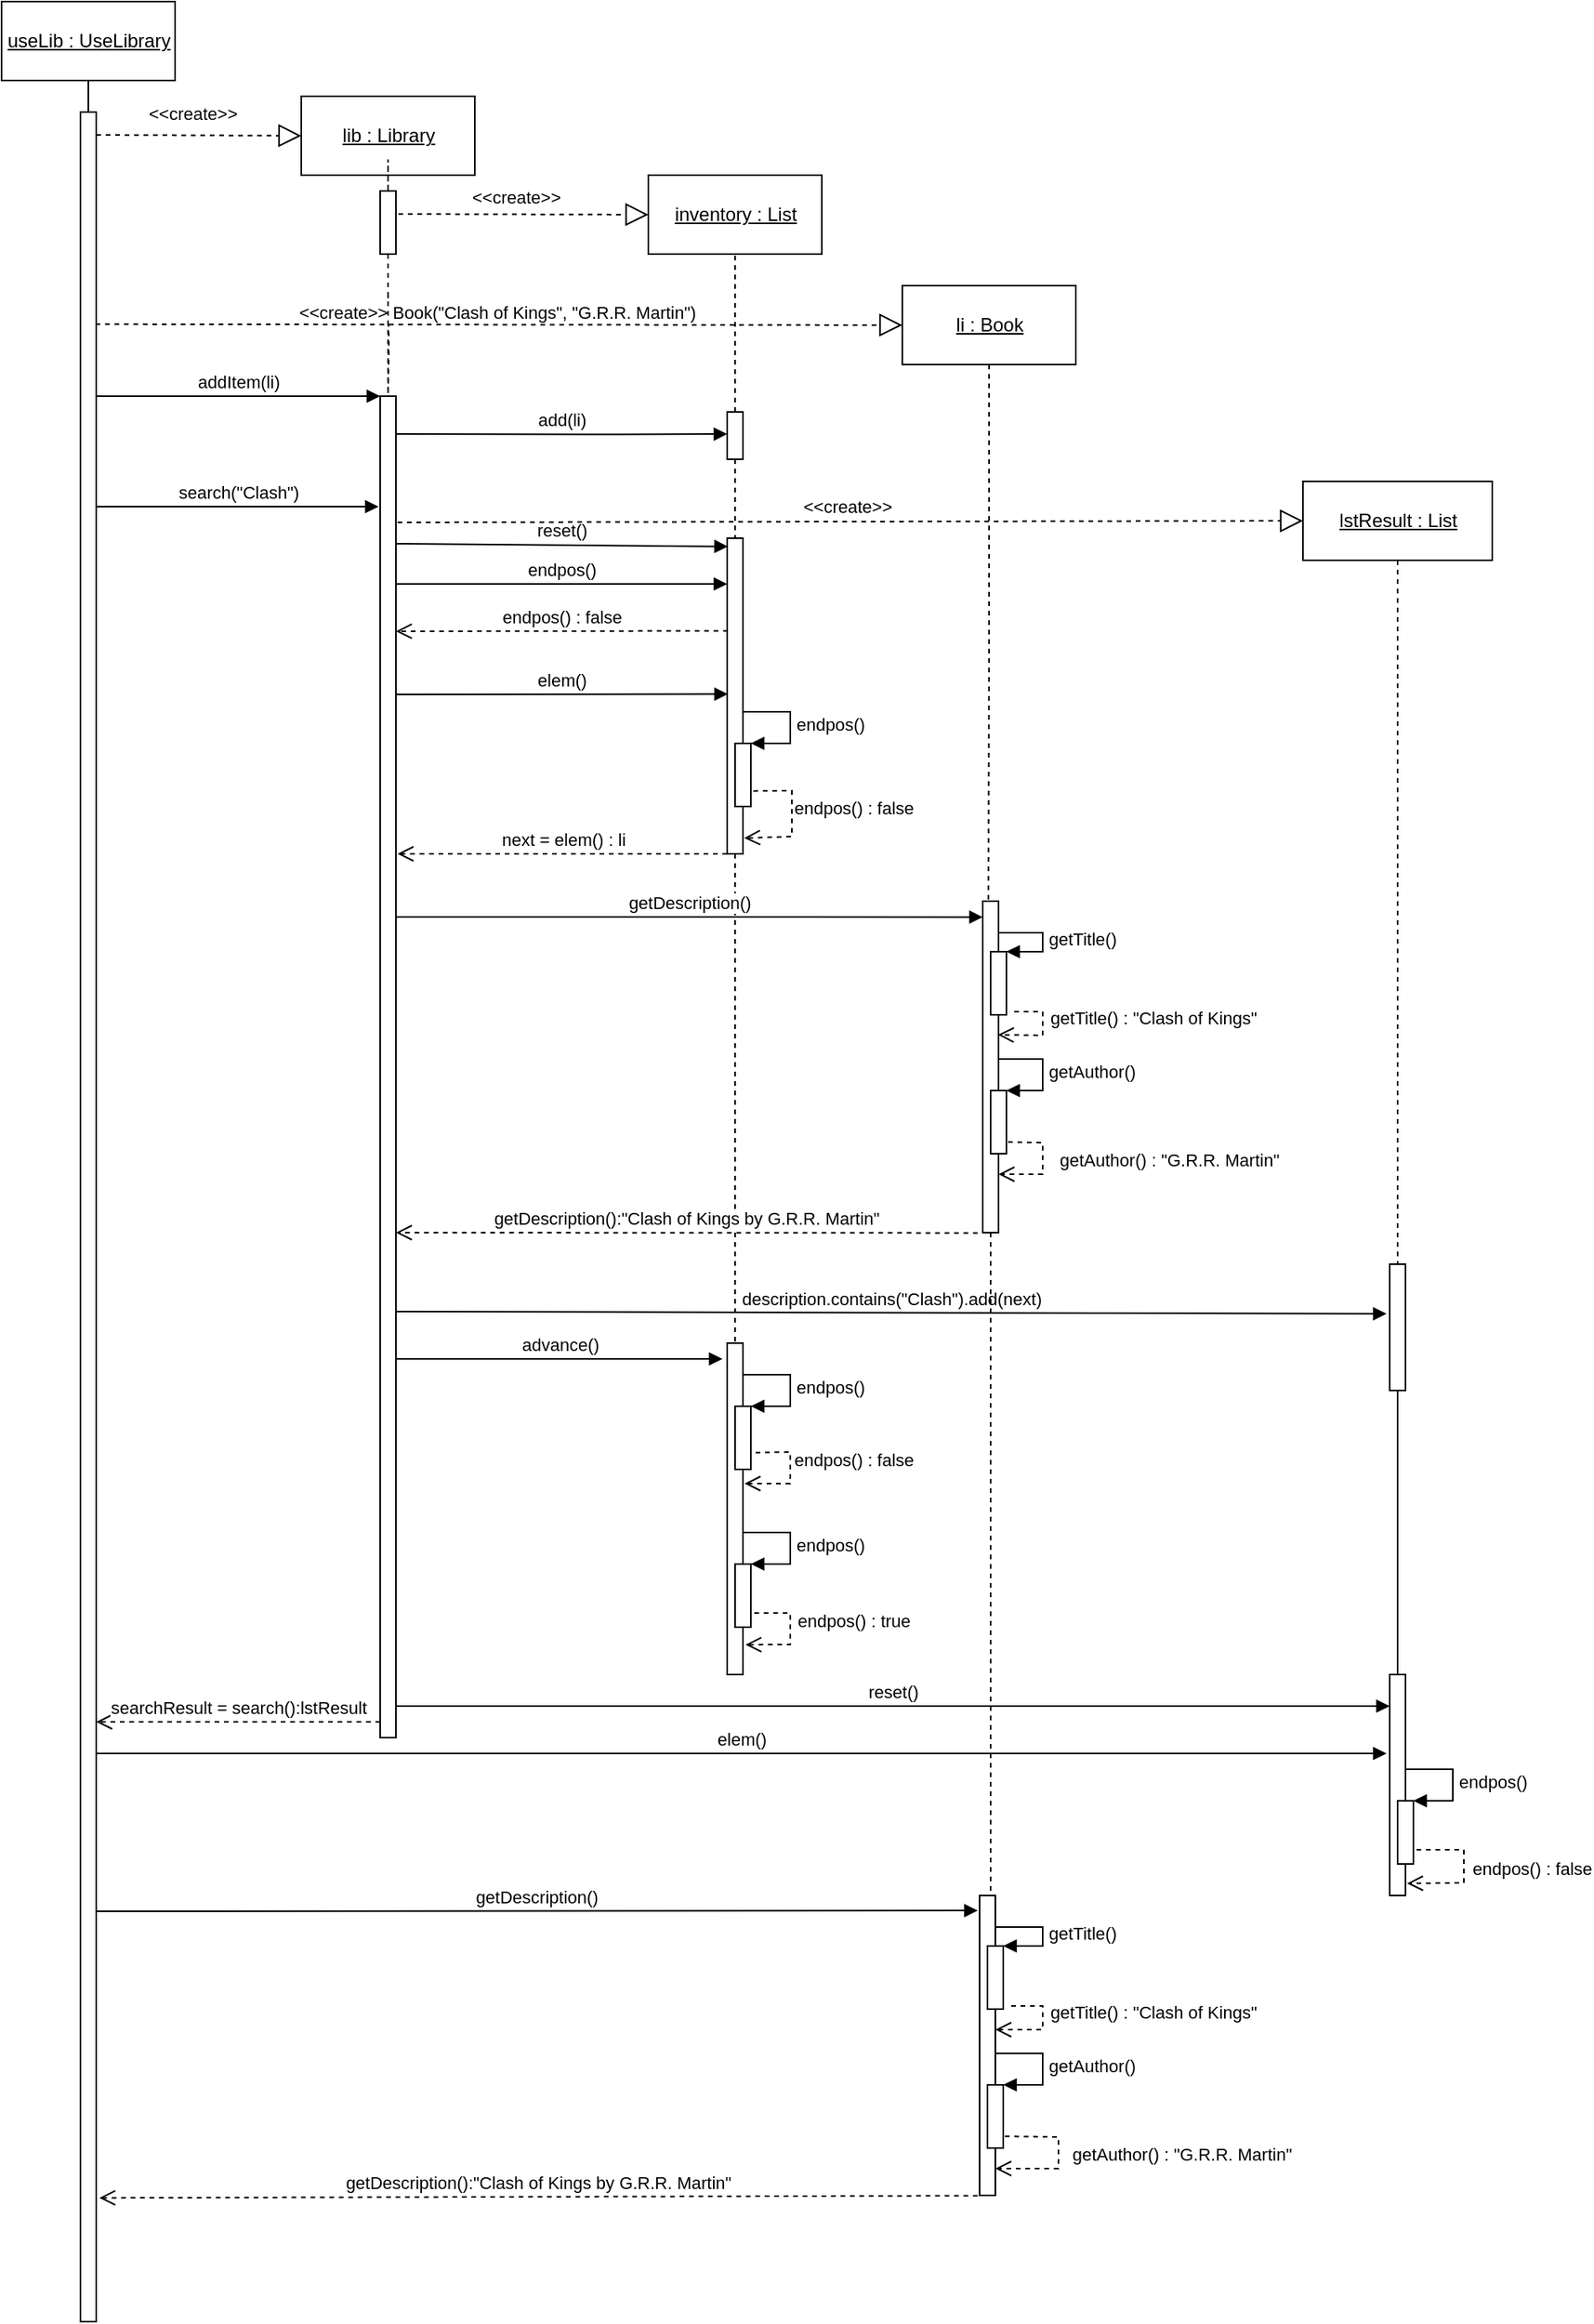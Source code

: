 <mxfile version="14.6.13"><diagram id="nXiOEzf6pxaCd9rLDRf-" name="Page-1"><mxGraphModel dx="1038" dy="443" grid="1" gridSize="10" guides="1" tooltips="1" connect="1" arrows="1" fold="1" page="1" pageScale="1" pageWidth="827" pageHeight="1169" math="0" shadow="0"><root><mxCell id="0"/><mxCell id="1" parent="0"/><mxCell id="dFeZSy8PFEWUYth-4l1c-1" value="Object" style="html=1;" vertex="1" parent="1"><mxGeometry x="40" y="40" width="110" height="50" as="geometry"/></mxCell><mxCell id="dFeZSy8PFEWUYth-4l1c-9" style="edgeStyle=orthogonalEdgeStyle;rounded=0;orthogonalLoop=1;jettySize=auto;html=1;exitX=0.5;exitY=1;exitDx=0;exitDy=0;endArrow=none;endFill=0;" edge="1" parent="1" source="dFeZSy8PFEWUYth-4l1c-2" target="dFeZSy8PFEWUYth-4l1c-3"><mxGeometry relative="1" as="geometry"/></mxCell><mxCell id="dFeZSy8PFEWUYth-4l1c-2" value="&lt;u&gt;useLib : UseLibrary&lt;/u&gt;" style="html=1;" vertex="1" parent="1"><mxGeometry x="40" y="40" width="110" height="50" as="geometry"/></mxCell><mxCell id="dFeZSy8PFEWUYth-4l1c-3" value="" style="html=1;points=[];perimeter=orthogonalPerimeter;" vertex="1" parent="1"><mxGeometry x="90" y="110" width="10" height="1400" as="geometry"/></mxCell><mxCell id="dFeZSy8PFEWUYth-4l1c-14" style="edgeStyle=orthogonalEdgeStyle;rounded=0;orthogonalLoop=1;jettySize=auto;html=1;exitX=0.5;exitY=1;exitDx=0;exitDy=0;endArrow=none;endFill=0;dashed=1;startArrow=none;" edge="1" parent="1" target="dFeZSy8PFEWUYth-4l1c-15"><mxGeometry relative="1" as="geometry"><mxPoint x="315" y="240" as="targetPoint"/><mxPoint x="285" y="225" as="sourcePoint"/></mxGeometry></mxCell><mxCell id="dFeZSy8PFEWUYth-4l1c-4" value="&lt;u&gt;lib : Library&lt;/u&gt;" style="html=1;" vertex="1" parent="1"><mxGeometry x="230" y="100" width="110" height="50" as="geometry"/></mxCell><mxCell id="dFeZSy8PFEWUYth-4l1c-44" style="edgeStyle=orthogonalEdgeStyle;rounded=0;orthogonalLoop=1;jettySize=auto;html=1;exitX=0.5;exitY=1;exitDx=0;exitDy=0;endArrow=none;endFill=0;dashed=1;entryX=0.36;entryY=-0.001;entryDx=0;entryDy=0;entryPerimeter=0;" edge="1" parent="1" source="dFeZSy8PFEWUYth-4l1c-5" target="dFeZSy8PFEWUYth-4l1c-45"><mxGeometry relative="1" as="geometry"><mxPoint x="407" y="620" as="targetPoint"/></mxGeometry></mxCell><mxCell id="dFeZSy8PFEWUYth-4l1c-5" value="&lt;u&gt;li : Book&lt;/u&gt;" style="html=1;" vertex="1" parent="1"><mxGeometry x="611" y="220" width="110" height="50" as="geometry"/></mxCell><mxCell id="dFeZSy8PFEWUYth-4l1c-59" style="edgeStyle=orthogonalEdgeStyle;rounded=0;orthogonalLoop=1;jettySize=auto;html=1;endArrow=none;endFill=0;dashed=1;" edge="1" parent="1" source="dFeZSy8PFEWUYth-4l1c-6" target="dFeZSy8PFEWUYth-4l1c-60"><mxGeometry relative="1" as="geometry"><mxPoint x="925" y="880" as="targetPoint"/></mxGeometry></mxCell><mxCell id="dFeZSy8PFEWUYth-4l1c-6" value="&lt;u&gt;lstResult : List&lt;/u&gt;" style="html=1;" vertex="1" parent="1"><mxGeometry x="865" y="344" width="120" height="50" as="geometry"/></mxCell><mxCell id="dFeZSy8PFEWUYth-4l1c-7" value="" style="endArrow=block;dashed=1;endFill=0;endSize=12;html=1;" edge="1" parent="1"><mxGeometry width="160" relative="1" as="geometry"><mxPoint x="100" y="124.5" as="sourcePoint"/><mxPoint x="230" y="125" as="targetPoint"/></mxGeometry></mxCell><mxCell id="dFeZSy8PFEWUYth-4l1c-8" value="&amp;lt;&amp;lt;create&amp;gt;&amp;gt;" style="edgeLabel;html=1;align=center;verticalAlign=middle;resizable=0;points=[];" vertex="1" connectable="0" parent="dFeZSy8PFEWUYth-4l1c-7"><mxGeometry x="0.285" y="-5" relative="1" as="geometry"><mxPoint x="-23" y="-19" as="offset"/></mxGeometry></mxCell><mxCell id="dFeZSy8PFEWUYth-4l1c-12" value="" style="endArrow=block;dashed=1;endFill=0;endSize=12;html=1;entryX=0;entryY=0.5;entryDx=0;entryDy=0;exitX=0.96;exitY=0.096;exitDx=0;exitDy=0;exitPerimeter=0;" edge="1" parent="1" source="dFeZSy8PFEWUYth-4l1c-3" target="dFeZSy8PFEWUYth-4l1c-5"><mxGeometry width="160" relative="1" as="geometry"><mxPoint x="100" y="215" as="sourcePoint"/><mxPoint x="260" y="319.5" as="targetPoint"/></mxGeometry></mxCell><mxCell id="dFeZSy8PFEWUYth-4l1c-13" value="&amp;lt;&amp;lt;create&amp;gt;&amp;gt; Book(&quot;Clash of Kings&quot;, &quot;G.R.R. Martin&quot;)" style="edgeLabel;html=1;align=center;verticalAlign=middle;resizable=0;points=[];" vertex="1" connectable="0" parent="dFeZSy8PFEWUYth-4l1c-12"><mxGeometry x="0.268" y="-2" relative="1" as="geometry"><mxPoint x="-70" y="-10" as="offset"/></mxGeometry></mxCell><mxCell id="dFeZSy8PFEWUYth-4l1c-15" value="" style="html=1;points=[];perimeter=orthogonalPerimeter;" vertex="1" parent="1"><mxGeometry x="280" y="290" width="10" height="850" as="geometry"/></mxCell><mxCell id="dFeZSy8PFEWUYth-4l1c-17" value="&lt;u&gt;inventory : List&lt;/u&gt;" style="html=1;" vertex="1" parent="1"><mxGeometry x="450" y="150" width="110" height="50" as="geometry"/></mxCell><mxCell id="dFeZSy8PFEWUYth-4l1c-19" value="" style="edgeStyle=orthogonalEdgeStyle;rounded=0;orthogonalLoop=1;jettySize=auto;html=1;exitX=0.5;exitY=1;exitDx=0;exitDy=0;endArrow=none;endFill=0;dashed=1;" edge="1" parent="1" source="dFeZSy8PFEWUYth-4l1c-4" target="dFeZSy8PFEWUYth-4l1c-28"><mxGeometry relative="1" as="geometry"><mxPoint x="285" y="175" as="targetPoint"/><mxPoint x="315" y="150" as="sourcePoint"/></mxGeometry></mxCell><mxCell id="dFeZSy8PFEWUYth-4l1c-20" value="" style="endArrow=block;dashed=1;endFill=0;endSize=12;html=1;entryX=0;entryY=0.5;entryDx=0;entryDy=0;exitX=1.16;exitY=0.365;exitDx=0;exitDy=0;exitPerimeter=0;" edge="1" parent="1" source="dFeZSy8PFEWUYth-4l1c-28" target="dFeZSy8PFEWUYth-4l1c-17"><mxGeometry width="160" relative="1" as="geometry"><mxPoint x="320" y="180" as="sourcePoint"/><mxPoint x="480" y="180" as="targetPoint"/></mxGeometry></mxCell><mxCell id="dFeZSy8PFEWUYth-4l1c-21" value="&amp;lt;&amp;lt;create&amp;gt;&amp;gt;" style="edgeLabel;html=1;align=center;verticalAlign=middle;resizable=0;points=[];" vertex="1" connectable="0" parent="dFeZSy8PFEWUYth-4l1c-20"><mxGeometry x="-0.132" relative="1" as="geometry"><mxPoint x="6" y="-11" as="offset"/></mxGeometry></mxCell><mxCell id="dFeZSy8PFEWUYth-4l1c-25" style="edgeStyle=orthogonalEdgeStyle;rounded=0;orthogonalLoop=1;jettySize=auto;html=1;endArrow=none;endFill=0;dashed=1;" edge="1" parent="1" source="dFeZSy8PFEWUYth-4l1c-24" target="dFeZSy8PFEWUYth-4l1c-17"><mxGeometry relative="1" as="geometry"/></mxCell><mxCell id="dFeZSy8PFEWUYth-4l1c-33" style="edgeStyle=orthogonalEdgeStyle;rounded=0;orthogonalLoop=1;jettySize=auto;html=1;endArrow=none;endFill=0;dashed=1;" edge="1" parent="1" source="dFeZSy8PFEWUYth-4l1c-24" target="dFeZSy8PFEWUYth-4l1c-34"><mxGeometry relative="1" as="geometry"><mxPoint x="505" y="370" as="targetPoint"/></mxGeometry></mxCell><mxCell id="dFeZSy8PFEWUYth-4l1c-24" value="" style="html=1;points=[];perimeter=orthogonalPerimeter;" vertex="1" parent="1"><mxGeometry x="500" y="300" width="10" height="30" as="geometry"/></mxCell><mxCell id="dFeZSy8PFEWUYth-4l1c-26" value="add(li)" style="html=1;verticalAlign=bottom;endArrow=block;" edge="1" parent="1"><mxGeometry width="80" relative="1" as="geometry"><mxPoint x="290" y="314" as="sourcePoint"/><mxPoint x="500" y="314" as="targetPoint"/><Array as="points"><mxPoint x="423" y="314.29"/></Array></mxGeometry></mxCell><mxCell id="dFeZSy8PFEWUYth-4l1c-27" value="addItem(li)" style="html=1;verticalAlign=bottom;endArrow=block;" edge="1" parent="1"><mxGeometry width="80" relative="1" as="geometry"><mxPoint x="100" y="290" as="sourcePoint"/><mxPoint x="280" y="290" as="targetPoint"/></mxGeometry></mxCell><mxCell id="dFeZSy8PFEWUYth-4l1c-30" style="edgeStyle=orthogonalEdgeStyle;rounded=0;orthogonalLoop=1;jettySize=auto;html=1;endArrow=none;endFill=0;dashed=1;" edge="1" parent="1" source="dFeZSy8PFEWUYth-4l1c-28"><mxGeometry relative="1" as="geometry"><mxPoint x="285" y="290" as="targetPoint"/></mxGeometry></mxCell><mxCell id="dFeZSy8PFEWUYth-4l1c-28" value="" style="html=1;points=[];perimeter=orthogonalPerimeter;" vertex="1" parent="1"><mxGeometry x="280" y="160" width="10" height="40" as="geometry"/></mxCell><mxCell id="dFeZSy8PFEWUYth-4l1c-32" value="search(&quot;Clash&quot;)" style="html=1;verticalAlign=bottom;endArrow=block;" edge="1" parent="1"><mxGeometry width="80" relative="1" as="geometry"><mxPoint x="100" y="360" as="sourcePoint"/><mxPoint x="279" y="360" as="targetPoint"/><Array as="points"><mxPoint x="279" y="360"/></Array></mxGeometry></mxCell><mxCell id="dFeZSy8PFEWUYth-4l1c-62" style="edgeStyle=orthogonalEdgeStyle;rounded=0;orthogonalLoop=1;jettySize=auto;html=1;endArrow=none;endFill=0;dashed=1;" edge="1" parent="1" source="dFeZSy8PFEWUYth-4l1c-34"><mxGeometry relative="1" as="geometry"><mxPoint x="505" y="890" as="targetPoint"/></mxGeometry></mxCell><mxCell id="dFeZSy8PFEWUYth-4l1c-34" value="" style="html=1;points=[];perimeter=orthogonalPerimeter;" vertex="1" parent="1"><mxGeometry x="500" y="380" width="10" height="200" as="geometry"/></mxCell><mxCell id="dFeZSy8PFEWUYth-4l1c-35" value="reset()" style="html=1;verticalAlign=bottom;endArrow=block;entryX=0.04;entryY=0.074;entryDx=0;entryDy=0;entryPerimeter=0;" edge="1" parent="1"><mxGeometry width="80" relative="1" as="geometry"><mxPoint x="290" y="383.5" as="sourcePoint"/><mxPoint x="500.4" y="385.28" as="targetPoint"/></mxGeometry></mxCell><mxCell id="dFeZSy8PFEWUYth-4l1c-36" value="endpos()" style="html=1;verticalAlign=bottom;endArrow=block;" edge="1" parent="1"><mxGeometry width="80" relative="1" as="geometry"><mxPoint x="290" y="409" as="sourcePoint"/><mxPoint x="500" y="409" as="targetPoint"/></mxGeometry></mxCell><mxCell id="dFeZSy8PFEWUYth-4l1c-37" value="endpos() : false" style="html=1;verticalAlign=bottom;endArrow=open;dashed=1;endSize=8;exitX=0.04;exitY=0.317;exitDx=0;exitDy=0;exitPerimeter=0;" edge="1" parent="1"><mxGeometry relative="1" as="geometry"><mxPoint x="500.4" y="438.74" as="sourcePoint"/><mxPoint x="290" y="439" as="targetPoint"/></mxGeometry></mxCell><mxCell id="dFeZSy8PFEWUYth-4l1c-38" value="elem()" style="html=1;verticalAlign=bottom;endArrow=block;entryX=0.04;entryY=0.499;entryDx=0;entryDy=0;entryPerimeter=0;" edge="1" parent="1"><mxGeometry width="80" relative="1" as="geometry"><mxPoint x="290" y="479" as="sourcePoint"/><mxPoint x="500.4" y="478.78" as="targetPoint"/></mxGeometry></mxCell><mxCell id="dFeZSy8PFEWUYth-4l1c-40" value="" style="html=1;points=[];perimeter=orthogonalPerimeter;" vertex="1" parent="1"><mxGeometry x="505" y="510" width="10" height="40" as="geometry"/></mxCell><mxCell id="dFeZSy8PFEWUYth-4l1c-41" value="endpos()" style="edgeStyle=orthogonalEdgeStyle;html=1;align=left;spacingLeft=2;endArrow=block;rounded=0;entryX=1;entryY=0;" edge="1" target="dFeZSy8PFEWUYth-4l1c-40" parent="1"><mxGeometry relative="1" as="geometry"><mxPoint x="510" y="490" as="sourcePoint"/><Array as="points"><mxPoint x="540" y="490"/></Array></mxGeometry></mxCell><mxCell id="dFeZSy8PFEWUYth-4l1c-42" value="endpos() : false" style="html=1;verticalAlign=bottom;endArrow=open;dashed=1;endSize=8;exitX=1.06;exitY=0.755;exitDx=0;exitDy=0;exitPerimeter=0;rounded=0;entryX=1.08;entryY=0.95;entryDx=0;entryDy=0;entryPerimeter=0;" edge="1" parent="1" target="dFeZSy8PFEWUYth-4l1c-34"><mxGeometry x="0.062" y="39" relative="1" as="geometry"><mxPoint x="516.6" y="540.2" as="sourcePoint"/><mxPoint x="515" y="569" as="targetPoint"/><Array as="points"><mxPoint x="541" y="540"/><mxPoint x="541" y="569"/></Array><mxPoint as="offset"/></mxGeometry></mxCell><mxCell id="dFeZSy8PFEWUYth-4l1c-43" value="next = elem() : li" style="html=1;verticalAlign=bottom;endArrow=open;dashed=1;endSize=8;" edge="1" parent="1"><mxGeometry relative="1" as="geometry"><mxPoint x="500" y="580" as="sourcePoint"/><mxPoint x="291" y="580" as="targetPoint"/></mxGeometry></mxCell><mxCell id="dFeZSy8PFEWUYth-4l1c-46" value="getDescription()" style="html=1;verticalAlign=bottom;endArrow=block;entryX=0;entryY=0.048;entryDx=0;entryDy=0;entryPerimeter=0;" edge="1" parent="1" target="dFeZSy8PFEWUYth-4l1c-45"><mxGeometry width="80" relative="1" as="geometry"><mxPoint x="290" y="620" as="sourcePoint"/><mxPoint x="370" y="620" as="targetPoint"/></mxGeometry></mxCell><mxCell id="dFeZSy8PFEWUYth-4l1c-56" value="getDescription():&quot;Clash of Kings by G.R.R. Martin&quot;" style="html=1;verticalAlign=bottom;endArrow=open;dashed=1;endSize=8;exitX=-0.32;exitY=1.001;exitDx=0;exitDy=0;exitPerimeter=0;" edge="1" parent="1" source="dFeZSy8PFEWUYth-4l1c-45"><mxGeometry relative="1" as="geometry"><mxPoint x="370" y="820" as="sourcePoint"/><mxPoint x="290" y="820" as="targetPoint"/></mxGeometry></mxCell><mxCell id="dFeZSy8PFEWUYth-4l1c-57" value="" style="endArrow=block;dashed=1;endFill=0;endSize=12;html=1;entryX=0;entryY=0.5;entryDx=0;entryDy=0;" edge="1" parent="1" target="dFeZSy8PFEWUYth-4l1c-6"><mxGeometry width="160" relative="1" as="geometry"><mxPoint x="291" y="370" as="sourcePoint"/><mxPoint x="670" y="370" as="targetPoint"/></mxGeometry></mxCell><mxCell id="dFeZSy8PFEWUYth-4l1c-58" value="&amp;lt;&amp;lt;create&amp;gt;&amp;gt;" style="edgeLabel;html=1;align=center;verticalAlign=middle;resizable=0;points=[];" vertex="1" connectable="0" parent="dFeZSy8PFEWUYth-4l1c-57"><mxGeometry x="0.08" y="-1" relative="1" as="geometry"><mxPoint x="-25" y="-11" as="offset"/></mxGeometry></mxCell><mxCell id="dFeZSy8PFEWUYth-4l1c-75" style="edgeStyle=orthogonalEdgeStyle;rounded=0;orthogonalLoop=1;jettySize=auto;html=1;endArrow=none;endFill=0;" edge="1" parent="1" source="dFeZSy8PFEWUYth-4l1c-60" target="dFeZSy8PFEWUYth-4l1c-77"><mxGeometry relative="1" as="geometry"><mxPoint x="925" y="1110" as="targetPoint"/></mxGeometry></mxCell><mxCell id="dFeZSy8PFEWUYth-4l1c-60" value="" style="html=1;points=[];perimeter=orthogonalPerimeter;" vertex="1" parent="1"><mxGeometry x="920" y="840" width="10" height="80" as="geometry"/></mxCell><mxCell id="dFeZSy8PFEWUYth-4l1c-61" value="description.contains(&quot;Clash&quot;).add(next)" style="html=1;verticalAlign=bottom;endArrow=block;entryX=-0.2;entryY=0.393;entryDx=0;entryDy=0;entryPerimeter=0;" edge="1" parent="1" target="dFeZSy8PFEWUYth-4l1c-60"><mxGeometry width="80" relative="1" as="geometry"><mxPoint x="290" y="870" as="sourcePoint"/><mxPoint x="370" y="870" as="targetPoint"/></mxGeometry></mxCell><mxCell id="dFeZSy8PFEWUYth-4l1c-63" value="" style="html=1;points=[];perimeter=orthogonalPerimeter;" vertex="1" parent="1"><mxGeometry x="500" y="890" width="10" height="210" as="geometry"/></mxCell><mxCell id="dFeZSy8PFEWUYth-4l1c-64" value="advance()" style="html=1;verticalAlign=bottom;endArrow=block;" edge="1" parent="1"><mxGeometry width="80" relative="1" as="geometry"><mxPoint x="290" y="900" as="sourcePoint"/><mxPoint x="497" y="900" as="targetPoint"/></mxGeometry></mxCell><mxCell id="dFeZSy8PFEWUYth-4l1c-65" value="" style="html=1;points=[];perimeter=orthogonalPerimeter;" vertex="1" parent="1"><mxGeometry x="505" y="930" width="10" height="40" as="geometry"/></mxCell><mxCell id="dFeZSy8PFEWUYth-4l1c-66" value="endpos()" style="edgeStyle=orthogonalEdgeStyle;html=1;align=left;spacingLeft=2;endArrow=block;rounded=0;entryX=1;entryY=0;" edge="1" target="dFeZSy8PFEWUYth-4l1c-65" parent="1"><mxGeometry relative="1" as="geometry"><mxPoint x="510" y="910" as="sourcePoint"/><Array as="points"><mxPoint x="540" y="910"/></Array></mxGeometry></mxCell><mxCell id="dFeZSy8PFEWUYth-4l1c-68" value="endpos() : false" style="html=1;verticalAlign=bottom;endArrow=open;dashed=1;endSize=8;exitX=1.3;exitY=0.735;exitDx=0;exitDy=0;exitPerimeter=0;rounded=0;" edge="1" parent="1" source="dFeZSy8PFEWUYth-4l1c-65"><mxGeometry x="0.029" y="40" relative="1" as="geometry"><mxPoint x="590" y="990" as="sourcePoint"/><mxPoint x="511" y="979" as="targetPoint"/><Array as="points"><mxPoint x="540" y="959"/><mxPoint x="540" y="979"/></Array><mxPoint as="offset"/></mxGeometry></mxCell><mxCell id="dFeZSy8PFEWUYth-4l1c-72" value="" style="html=1;points=[];perimeter=orthogonalPerimeter;" vertex="1" parent="1"><mxGeometry x="505" y="1030" width="10" height="40" as="geometry"/></mxCell><mxCell id="dFeZSy8PFEWUYth-4l1c-73" value="endpos()" style="edgeStyle=orthogonalEdgeStyle;html=1;align=left;spacingLeft=2;endArrow=block;rounded=0;entryX=1;entryY=0;" edge="1" target="dFeZSy8PFEWUYth-4l1c-72" parent="1"><mxGeometry relative="1" as="geometry"><mxPoint x="510" y="1010" as="sourcePoint"/><Array as="points"><mxPoint x="540" y="1010"/></Array></mxGeometry></mxCell><mxCell id="dFeZSy8PFEWUYth-4l1c-74" value="endpos() : true" style="html=1;verticalAlign=bottom;endArrow=open;dashed=1;endSize=8;exitX=1.22;exitY=0.775;exitDx=0;exitDy=0;exitPerimeter=0;entryX=1.16;entryY=0.91;entryDx=0;entryDy=0;entryPerimeter=0;rounded=0;" edge="1" parent="1" source="dFeZSy8PFEWUYth-4l1c-72" target="dFeZSy8PFEWUYth-4l1c-63"><mxGeometry x="0.033" y="40" relative="1" as="geometry"><mxPoint x="630" y="1080" as="sourcePoint"/><mxPoint x="550" y="1080" as="targetPoint"/><Array as="points"><mxPoint x="540" y="1061"/><mxPoint x="540" y="1081"/></Array><mxPoint as="offset"/></mxGeometry></mxCell><mxCell id="dFeZSy8PFEWUYth-4l1c-76" value="reset()" style="html=1;verticalAlign=bottom;endArrow=block;" edge="1" parent="1" target="dFeZSy8PFEWUYth-4l1c-77"><mxGeometry width="80" relative="1" as="geometry"><mxPoint x="290" y="1120" as="sourcePoint"/><mxPoint x="370" y="1120" as="targetPoint"/></mxGeometry></mxCell><mxCell id="dFeZSy8PFEWUYth-4l1c-77" value="" style="html=1;points=[];perimeter=orthogonalPerimeter;" vertex="1" parent="1"><mxGeometry x="920" y="1100" width="10" height="140" as="geometry"/></mxCell><mxCell id="dFeZSy8PFEWUYth-4l1c-78" value="searchResult = search():lstResult" style="html=1;verticalAlign=bottom;endArrow=open;dashed=1;endSize=8;" edge="1" parent="1"><mxGeometry relative="1" as="geometry"><mxPoint x="280" y="1130" as="sourcePoint"/><mxPoint x="100" y="1130" as="targetPoint"/></mxGeometry></mxCell><mxCell id="dFeZSy8PFEWUYth-4l1c-79" value="elem()" style="html=1;verticalAlign=bottom;endArrow=block;" edge="1" parent="1"><mxGeometry width="80" relative="1" as="geometry"><mxPoint x="100" y="1150" as="sourcePoint"/><mxPoint x="918" y="1150" as="targetPoint"/></mxGeometry></mxCell><mxCell id="dFeZSy8PFEWUYth-4l1c-80" value="" style="html=1;points=[];perimeter=orthogonalPerimeter;" vertex="1" parent="1"><mxGeometry x="925" y="1180" width="10" height="40" as="geometry"/></mxCell><mxCell id="dFeZSy8PFEWUYth-4l1c-81" value="endpos()" style="edgeStyle=orthogonalEdgeStyle;html=1;align=left;spacingLeft=2;endArrow=block;rounded=0;entryX=1;entryY=0;" edge="1" target="dFeZSy8PFEWUYth-4l1c-80" parent="1"><mxGeometry relative="1" as="geometry"><mxPoint x="930" y="1160" as="sourcePoint"/><Array as="points"><mxPoint x="960" y="1160"/></Array></mxGeometry></mxCell><mxCell id="dFeZSy8PFEWUYth-4l1c-82" value="endpos() : false" style="html=1;verticalAlign=bottom;endArrow=open;dashed=1;endSize=8;rounded=0;entryX=1.4;entryY=0.597;entryDx=0;entryDy=0;entryPerimeter=0;" edge="1" parent="1"><mxGeometry x="0.172" y="43" relative="1" as="geometry"><mxPoint x="937" y="1211" as="sourcePoint"/><mxPoint x="931" y="1232.34" as="targetPoint"/><Array as="points"><mxPoint x="967" y="1211"/><mxPoint x="967" y="1232"/></Array><mxPoint x="43" y="-43" as="offset"/></mxGeometry></mxCell><mxCell id="dFeZSy8PFEWUYth-4l1c-90" value="" style="group" vertex="1" connectable="0" parent="1"><mxGeometry x="662" y="610" width="50" height="210" as="geometry"/></mxCell><mxCell id="dFeZSy8PFEWUYth-4l1c-45" value="" style="html=1;points=[];perimeter=orthogonalPerimeter;" vertex="1" parent="dFeZSy8PFEWUYth-4l1c-90"><mxGeometry width="10" height="210" as="geometry"/></mxCell><mxCell id="dFeZSy8PFEWUYth-4l1c-47" value="" style="html=1;points=[];perimeter=orthogonalPerimeter;" vertex="1" parent="dFeZSy8PFEWUYth-4l1c-90"><mxGeometry x="5" y="32" width="10" height="40" as="geometry"/></mxCell><mxCell id="dFeZSy8PFEWUYth-4l1c-48" value="getTitle()" style="edgeStyle=orthogonalEdgeStyle;html=1;align=left;spacingLeft=2;endArrow=block;rounded=0;entryX=1;entryY=0;" edge="1" target="dFeZSy8PFEWUYth-4l1c-47" parent="dFeZSy8PFEWUYth-4l1c-90"><mxGeometry relative="1" as="geometry"><mxPoint x="10" y="20" as="sourcePoint"/><Array as="points"><mxPoint x="38" y="20"/><mxPoint x="38" y="32"/></Array></mxGeometry></mxCell><mxCell id="dFeZSy8PFEWUYth-4l1c-52" value="getTitle() : &quot;Clash of Kings&quot;" style="html=1;verticalAlign=bottom;endArrow=open;dashed=1;endSize=8;exitX=1.5;exitY=0.95;exitDx=0;exitDy=0;exitPerimeter=0;rounded=0;entryX=0.96;entryY=0.403;entryDx=0;entryDy=0;entryPerimeter=0;" edge="1" parent="dFeZSy8PFEWUYth-4l1c-90" source="dFeZSy8PFEWUYth-4l1c-47" target="dFeZSy8PFEWUYth-4l1c-45"><mxGeometry y="70" relative="1" as="geometry"><mxPoint x="90" y="100" as="sourcePoint"/><mxPoint x="10" y="100" as="targetPoint"/><Array as="points"><mxPoint x="38" y="70"/><mxPoint x="38" y="85"/></Array><mxPoint as="offset"/></mxGeometry></mxCell><mxCell id="dFeZSy8PFEWUYth-4l1c-53" value="" style="html=1;points=[];perimeter=orthogonalPerimeter;" vertex="1" parent="dFeZSy8PFEWUYth-4l1c-90"><mxGeometry x="5" y="120" width="10" height="40" as="geometry"/></mxCell><mxCell id="dFeZSy8PFEWUYth-4l1c-54" value="getAuthor()" style="edgeStyle=orthogonalEdgeStyle;html=1;align=left;spacingLeft=2;endArrow=block;rounded=0;entryX=1;entryY=0;" edge="1" target="dFeZSy8PFEWUYth-4l1c-53" parent="dFeZSy8PFEWUYth-4l1c-90"><mxGeometry relative="1" as="geometry"><mxPoint x="10" y="100" as="sourcePoint"/><Array as="points"><mxPoint x="38" y="100"/><mxPoint x="38" y="120"/></Array></mxGeometry></mxCell><mxCell id="dFeZSy8PFEWUYth-4l1c-55" value="getAuthor() : &quot;G.R.R. Martin&quot;" style="html=1;verticalAlign=bottom;endArrow=open;dashed=1;endSize=8;exitX=1.1;exitY=0.815;exitDx=0;exitDy=0;exitPerimeter=0;rounded=0;" edge="1" parent="dFeZSy8PFEWUYth-4l1c-90" source="dFeZSy8PFEWUYth-4l1c-53"><mxGeometry x="0.2" y="-80" relative="1" as="geometry"><mxPoint x="90" y="190" as="sourcePoint"/><mxPoint x="10" y="173" as="targetPoint"/><Array as="points"><mxPoint x="38" y="153"/><mxPoint x="38" y="173"/></Array><mxPoint x="80" y="80" as="offset"/></mxGeometry></mxCell><mxCell id="dFeZSy8PFEWUYth-4l1c-99" value="" style="group" vertex="1" connectable="0" parent="1"><mxGeometry x="660" y="1240" width="50" height="210" as="geometry"/></mxCell><mxCell id="dFeZSy8PFEWUYth-4l1c-100" value="" style="html=1;points=[];perimeter=orthogonalPerimeter;" vertex="1" parent="dFeZSy8PFEWUYth-4l1c-99"><mxGeometry width="10" height="190" as="geometry"/></mxCell><mxCell id="dFeZSy8PFEWUYth-4l1c-101" value="" style="html=1;points=[];perimeter=orthogonalPerimeter;" vertex="1" parent="dFeZSy8PFEWUYth-4l1c-99"><mxGeometry x="5" y="32" width="10" height="40" as="geometry"/></mxCell><mxCell id="dFeZSy8PFEWUYth-4l1c-102" value="getTitle()" style="edgeStyle=orthogonalEdgeStyle;html=1;align=left;spacingLeft=2;endArrow=block;rounded=0;entryX=1;entryY=0;" edge="1" parent="dFeZSy8PFEWUYth-4l1c-99" target="dFeZSy8PFEWUYth-4l1c-101"><mxGeometry relative="1" as="geometry"><mxPoint x="10" y="20" as="sourcePoint"/><Array as="points"><mxPoint x="40" y="20"/></Array></mxGeometry></mxCell><mxCell id="dFeZSy8PFEWUYth-4l1c-103" value="getTitle() : &quot;Clash of Kings&quot;" style="html=1;verticalAlign=bottom;endArrow=open;dashed=1;endSize=8;exitX=1.5;exitY=0.95;exitDx=0;exitDy=0;exitPerimeter=0;rounded=0;" edge="1" parent="dFeZSy8PFEWUYth-4l1c-99" source="dFeZSy8PFEWUYth-4l1c-101"><mxGeometry y="70" relative="1" as="geometry"><mxPoint x="90" y="100" as="sourcePoint"/><mxPoint x="10" y="85" as="targetPoint"/><Array as="points"><mxPoint x="40" y="70"/><mxPoint x="40" y="85"/><mxPoint x="10" y="85"/></Array><mxPoint as="offset"/></mxGeometry></mxCell><mxCell id="dFeZSy8PFEWUYth-4l1c-104" value="" style="html=1;points=[];perimeter=orthogonalPerimeter;" vertex="1" parent="dFeZSy8PFEWUYth-4l1c-99"><mxGeometry x="5" y="120" width="10" height="40" as="geometry"/></mxCell><mxCell id="dFeZSy8PFEWUYth-4l1c-105" value="getAuthor()" style="edgeStyle=orthogonalEdgeStyle;html=1;align=left;spacingLeft=2;endArrow=block;rounded=0;entryX=1;entryY=0;" edge="1" parent="dFeZSy8PFEWUYth-4l1c-99" target="dFeZSy8PFEWUYth-4l1c-104"><mxGeometry relative="1" as="geometry"><mxPoint x="10" y="100" as="sourcePoint"/><Array as="points"><mxPoint x="40" y="100"/></Array></mxGeometry></mxCell><mxCell id="dFeZSy8PFEWUYth-4l1c-106" value="getAuthor() : &quot;G.R.R. Martin&quot;" style="html=1;verticalAlign=bottom;endArrow=open;dashed=1;endSize=8;exitX=1.1;exitY=0.815;exitDx=0;exitDy=0;exitPerimeter=0;rounded=0;" edge="1" parent="dFeZSy8PFEWUYth-4l1c-99" source="dFeZSy8PFEWUYth-4l1c-104"><mxGeometry x="0.149" y="-78" relative="1" as="geometry"><mxPoint x="90" y="190" as="sourcePoint"/><mxPoint x="10" y="173" as="targetPoint"/><Array as="points"><mxPoint x="50" y="153"/><mxPoint x="50" y="173"/></Array><mxPoint x="78" y="78" as="offset"/></mxGeometry></mxCell><mxCell id="dFeZSy8PFEWUYth-4l1c-107" style="edgeStyle=orthogonalEdgeStyle;rounded=0;orthogonalLoop=1;jettySize=auto;html=1;endArrow=none;endFill=0;dashed=1;" edge="1" parent="1" source="dFeZSy8PFEWUYth-4l1c-45"><mxGeometry relative="1" as="geometry"><mxPoint x="667" y="1240" as="targetPoint"/></mxGeometry></mxCell><mxCell id="dFeZSy8PFEWUYth-4l1c-108" value="getDescription()" style="html=1;verticalAlign=bottom;endArrow=block;entryX=-0.12;entryY=0.05;entryDx=0;entryDy=0;entryPerimeter=0;" edge="1" parent="1" target="dFeZSy8PFEWUYth-4l1c-100"><mxGeometry width="80" relative="1" as="geometry"><mxPoint x="100" y="1250" as="sourcePoint"/><mxPoint x="472" y="1250.08" as="targetPoint"/></mxGeometry></mxCell><mxCell id="dFeZSy8PFEWUYth-4l1c-109" value="getDescription():&quot;Clash of Kings by G.R.R. Martin&quot;" style="html=1;verticalAlign=bottom;endArrow=open;dashed=1;endSize=8;exitX=-0.32;exitY=1.001;exitDx=0;exitDy=0;exitPerimeter=0;entryX=1.2;entryY=0.944;entryDx=0;entryDy=0;entryPerimeter=0;" edge="1" parent="1" target="dFeZSy8PFEWUYth-4l1c-3"><mxGeometry relative="1" as="geometry"><mxPoint x="658.8" y="1430.21" as="sourcePoint"/><mxPoint x="290.0" y="1430" as="targetPoint"/></mxGeometry></mxCell></root></mxGraphModel></diagram></mxfile>